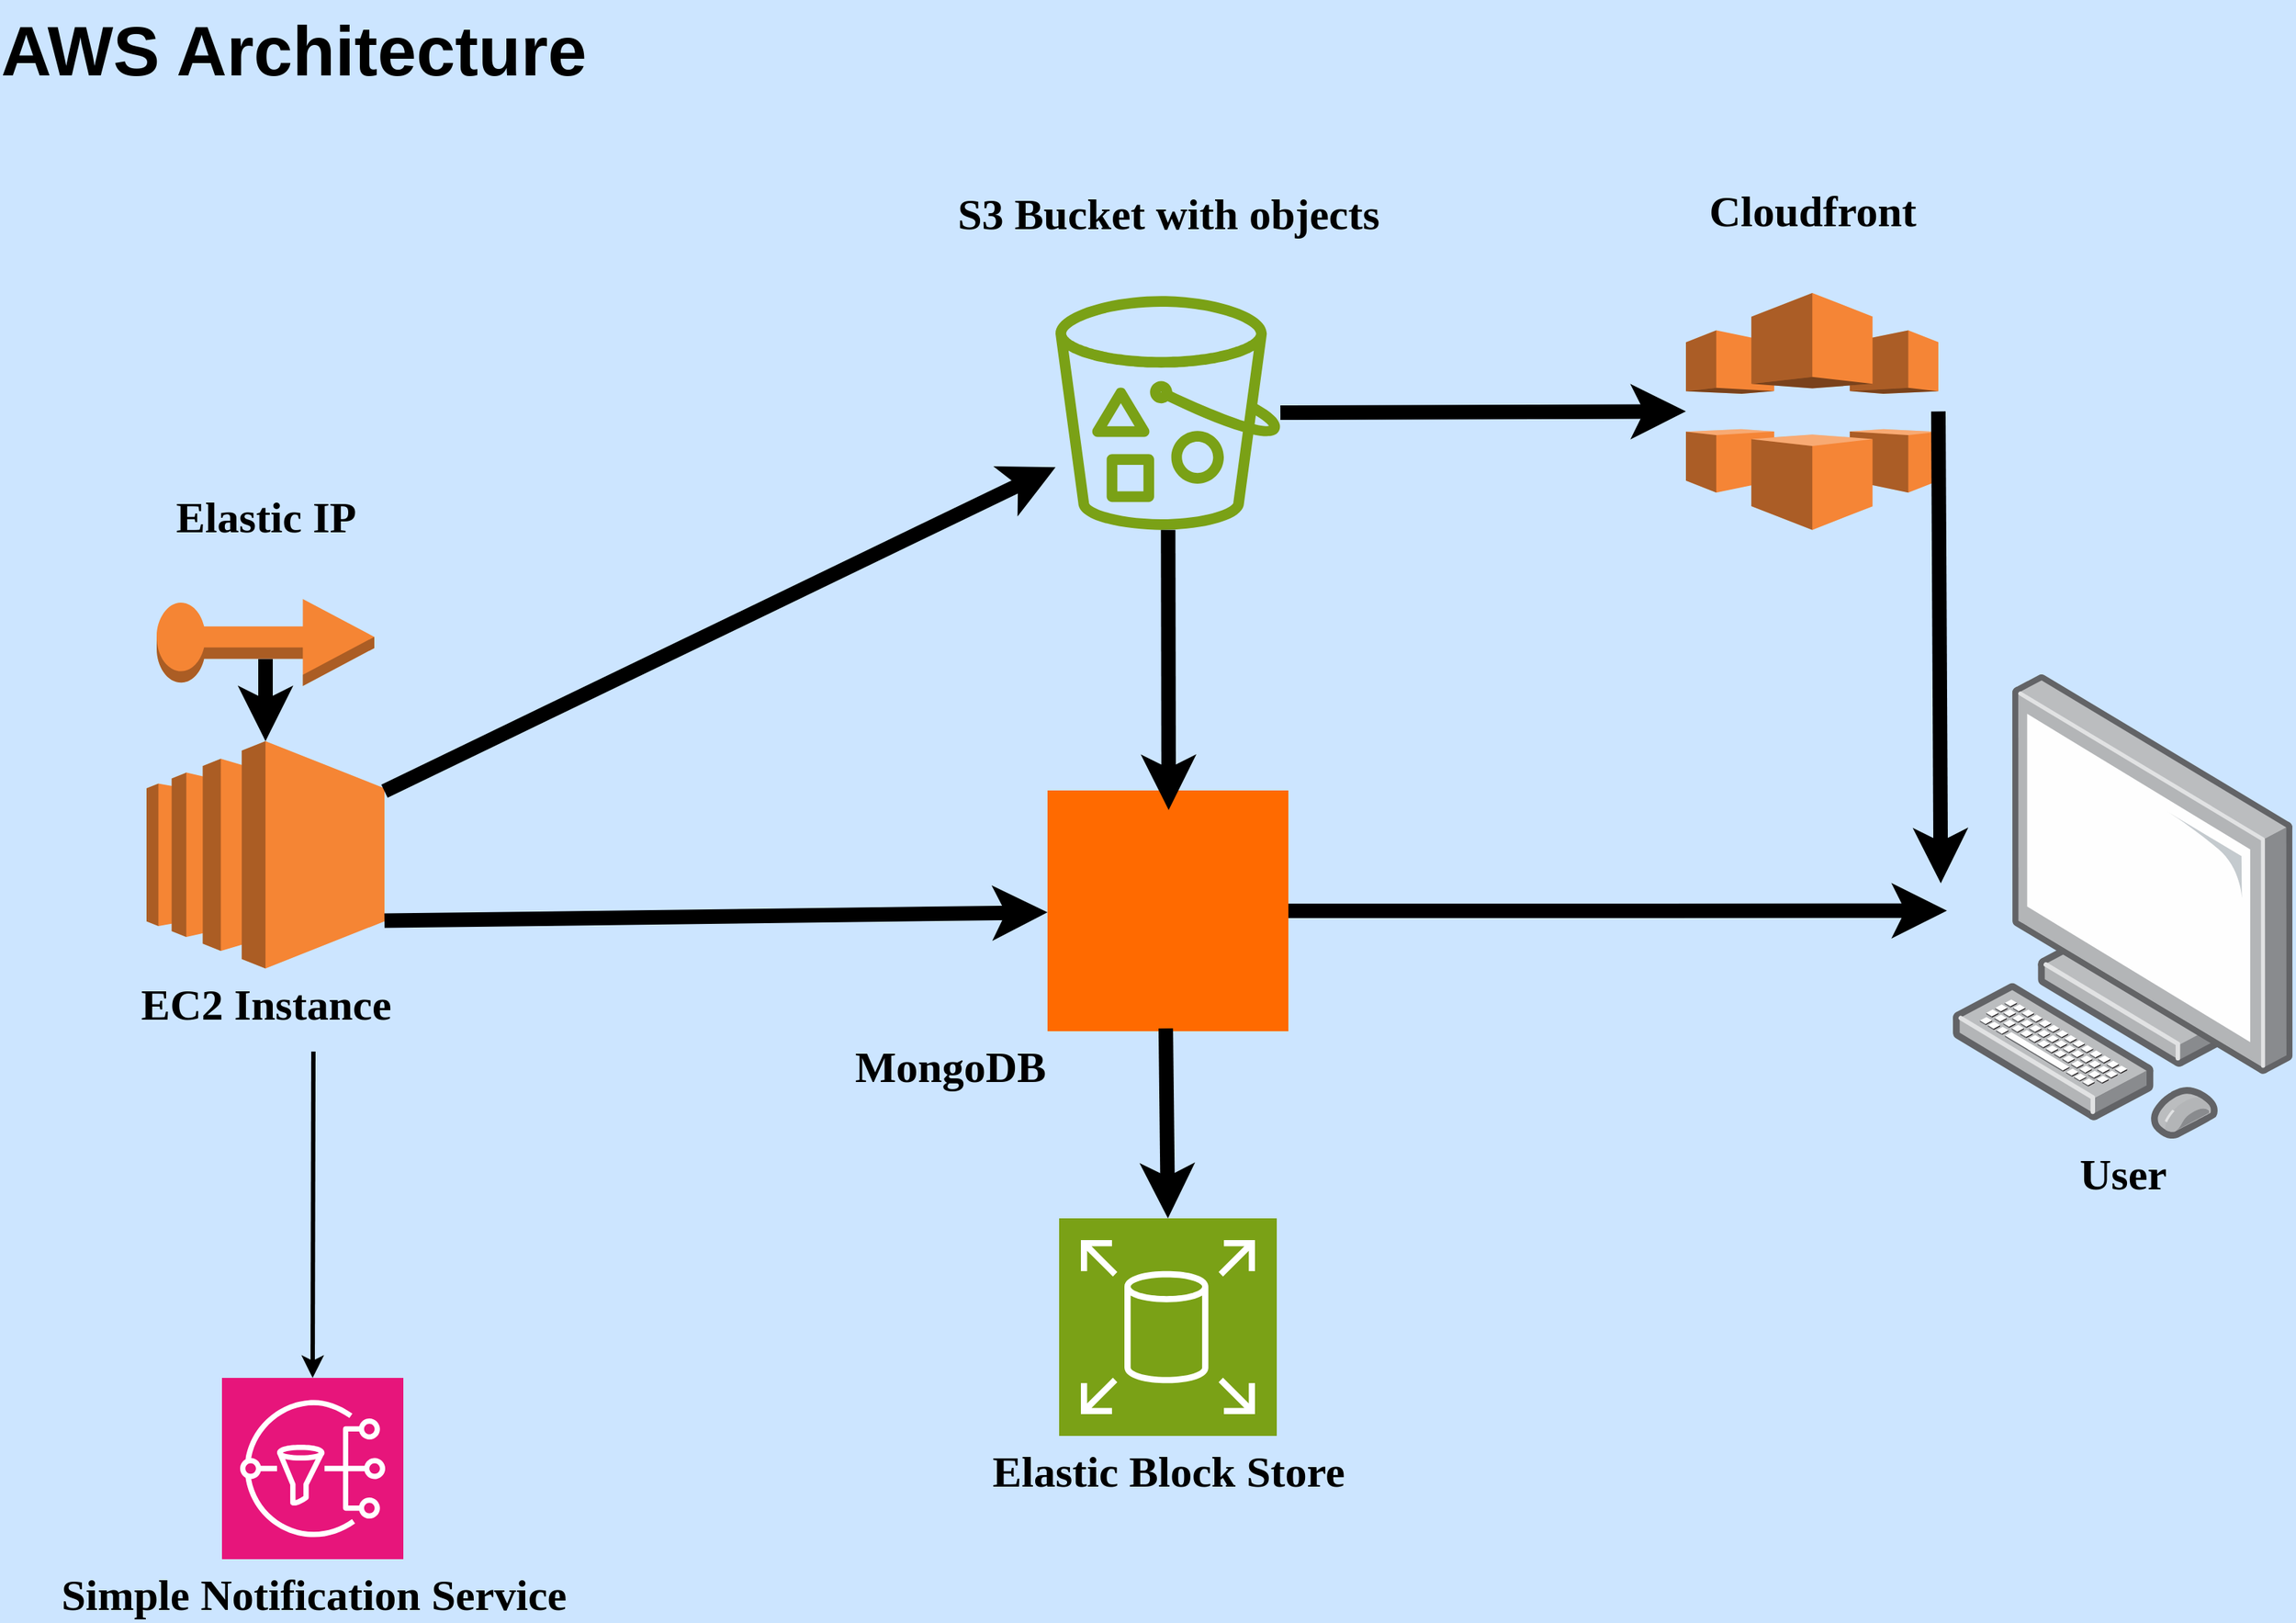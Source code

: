 <mxfile version="26.2.2">
  <diagram name="Page-1" id="7a6c530e-6e37-e111-ec74-82921da8cc10">
    <mxGraphModel dx="2312" dy="1315" grid="0" gridSize="10" guides="1" tooltips="1" connect="1" arrows="1" fold="1" page="1" pageScale="1.5" pageWidth="1169" pageHeight="826" background="#CCE5FF" math="0" shadow="0">
      <root>
        <mxCell id="0" style=";html=1;" />
        <mxCell id="1" style=";html=1;" parent="0" />
        <mxCell id="2FV92E6_kj3xv08Foaql-3" value="S3 Bucket with objects&lt;div&gt;&lt;br&gt;&lt;/div&gt;" style="sketch=0;outlineConnect=0;fontColor=#000000;gradientColor=none;fillColor=#7AA116;strokeColor=none;dashed=0;verticalLabelPosition=top;verticalAlign=bottom;align=center;html=1;fontSize=30;fontStyle=1;aspect=fixed;pointerEvents=1;shape=mxgraph.aws4.bucket_with_objects;labelPosition=center;movable=1;resizable=1;rotatable=1;deletable=1;editable=1;locked=0;connectable=1;fontFamily=Georgia;" parent="1" vertex="1">
          <mxGeometry x="759.5" y="227.14" width="155" height="161.2" as="geometry" />
        </mxCell>
        <mxCell id="2FV92E6_kj3xv08Foaql-4" value="MongoDB" style="points=[];aspect=fixed;html=1;align=right;shadow=0;dashed=0;fillColor=#FF6A00;strokeColor=none;shape=mxgraph.alibaba_cloud.mongodb;fontSize=30;verticalAlign=top;labelPosition=left;verticalLabelPosition=bottom;fontStyle=1;movable=1;resizable=1;rotatable=1;deletable=1;editable=1;locked=0;connectable=1;fontColor=#000000;fontFamily=Georgia;" parent="1" vertex="1">
          <mxGeometry x="754" y="568" width="166" height="166" as="geometry" />
        </mxCell>
        <mxCell id="2FV92E6_kj3xv08Foaql-5" value="EC2 Instance" style="outlineConnect=0;dashed=0;verticalLabelPosition=bottom;verticalAlign=top;align=center;html=1;shape=mxgraph.aws3.ec2;fillColor=#F58534;gradientColor=none;fontSize=30;fontStyle=1;aspect=fixed;movable=1;resizable=1;rotatable=1;deletable=1;editable=1;locked=0;connectable=1;fontColor=#000000;fontFamily=Georgia;" parent="1" vertex="1">
          <mxGeometry x="133" y="534" width="164" height="156.72" as="geometry" />
        </mxCell>
        <mxCell id="2FV92E6_kj3xv08Foaql-6" value="Cloudfront&lt;div&gt;&lt;br&gt;&lt;/div&gt;" style="outlineConnect=0;dashed=0;verticalLabelPosition=top;verticalAlign=bottom;align=center;html=1;shape=mxgraph.aws3.cloudfront;fillColor=#F58536;gradientColor=none;fontSize=30;labelPosition=center;fontStyle=1;aspect=fixed;movable=1;resizable=1;rotatable=1;deletable=1;editable=1;locked=0;connectable=1;fontColor=#000000;fontFamily=Georgia;" parent="1" vertex="1">
          <mxGeometry x="1194" y="225" width="174" height="163.34" as="geometry" />
        </mxCell>
        <mxCell id="2FV92E6_kj3xv08Foaql-7" value="&lt;font&gt;Elastic Block Store&lt;/font&gt;&lt;div&gt;&lt;br&gt;&lt;/div&gt;" style="sketch=0;points=[[0,0,0],[0.25,0,0],[0.5,0,0],[0.75,0,0],[1,0,0],[0,1,0],[0.25,1,0],[0.5,1,0],[0.75,1,0],[1,1,0],[0,0.25,0],[0,0.5,0],[0,0.75,0],[1,0.25,0],[1,0.5,0],[1,0.75,0]];outlineConnect=0;fontColor=#000000;fillColor=#7AA116;strokeColor=#ffffff;dashed=0;verticalLabelPosition=bottom;verticalAlign=top;align=center;html=1;fontSize=30;fontStyle=1;shape=mxgraph.aws4.resourceIcon;resIcon=mxgraph.aws4.elastic_block_store;aspect=fixed;movable=1;resizable=1;rotatable=1;deletable=1;editable=1;locked=0;connectable=1;fontFamily=Georgia;" parent="1" vertex="1">
          <mxGeometry x="762" y="863" width="150" height="150" as="geometry" />
        </mxCell>
        <mxCell id="2FV92E6_kj3xv08Foaql-10" value="&lt;div&gt;&lt;br&gt;&lt;/div&gt;" style="text;html=1;align=center;verticalAlign=middle;resizable=1;points=[];autosize=1;strokeColor=none;fillColor=none;fontSize=15;movable=1;rotatable=1;deletable=1;editable=1;locked=0;connectable=1;fontColor=#000000;fontFamily=Georgia;" parent="1" vertex="1">
          <mxGeometry x="373" y="792" width="18" height="30" as="geometry" />
        </mxCell>
        <mxCell id="2FV92E6_kj3xv08Foaql-11" value="Elastic IP&lt;div&gt;&lt;br&gt;&lt;/div&gt;" style="outlineConnect=0;dashed=0;verticalLabelPosition=top;verticalAlign=bottom;align=center;html=1;shape=mxgraph.aws3.elastic_ip;fillColor=#F58534;gradientColor=none;fontSize=30;labelPosition=center;fontStyle=1;aspect=fixed;movable=1;resizable=1;rotatable=1;deletable=1;editable=1;locked=0;connectable=1;fontColor=#000000;fontFamily=Georgia;" parent="1" vertex="1">
          <mxGeometry x="140" y="436" width="150" height="60" as="geometry" />
        </mxCell>
        <mxCell id="2FV92E6_kj3xv08Foaql-16" value="User" style="image;points=[];aspect=fixed;html=1;align=center;shadow=0;dashed=0;image=img/lib/allied_telesis/computer_and_terminals/Personal_Computer.svg;fontSize=30;labelBackgroundColor=none;fontStyle=1;movable=1;resizable=1;rotatable=1;deletable=1;editable=1;locked=0;connectable=1;fontColor=#000000;fontFamily=Georgia;" parent="1" vertex="1">
          <mxGeometry x="1377" y="488" width="236.12" height="320" as="geometry" />
        </mxCell>
        <mxCell id="2FV92E6_kj3xv08Foaql-20" value="" style="endArrow=classic;html=1;rounded=0;exitX=1;exitY=0.5;exitDx=0;exitDy=0;exitPerimeter=0;entryX=-0.031;entryY=0.45;entryDx=0;entryDy=0;entryPerimeter=0;strokeWidth=10;movable=1;resizable=1;rotatable=1;deletable=1;editable=1;locked=0;connectable=1;fontColor=#000000;fontFamily=Georgia;" parent="1" source="2FV92E6_kj3xv08Foaql-6" target="2FV92E6_kj3xv08Foaql-16" edge="1">
          <mxGeometry width="50" height="50" relative="1" as="geometry">
            <mxPoint x="1359" y="589" as="sourcePoint" />
            <mxPoint x="1511" y="593" as="targetPoint" />
          </mxGeometry>
        </mxCell>
        <mxCell id="2FV92E6_kj3xv08Foaql-21" value="" style="endArrow=classic;html=1;rounded=0;entryX=0;entryY=0.5;entryDx=0;entryDy=0;entryPerimeter=0;strokeWidth=10;movable=1;resizable=1;rotatable=1;deletable=1;editable=1;locked=0;connectable=1;fontColor=#000000;fontFamily=Georgia;" parent="1" source="2FV92E6_kj3xv08Foaql-3" target="2FV92E6_kj3xv08Foaql-6" edge="1">
          <mxGeometry width="50" height="50" relative="1" as="geometry">
            <mxPoint x="864" y="445" as="sourcePoint" />
            <mxPoint x="1021" y="491" as="targetPoint" />
          </mxGeometry>
        </mxCell>
        <mxCell id="2FV92E6_kj3xv08Foaql-23" value="" style="endArrow=classic;html=1;rounded=0;exitX=0.491;exitY=0.988;exitDx=0;exitDy=0;exitPerimeter=0;entryX=0.5;entryY=0;entryDx=0;entryDy=0;entryPerimeter=0;strokeWidth=10;movable=1;resizable=1;rotatable=1;deletable=1;editable=1;locked=0;connectable=1;fontColor=#000000;fontFamily=Georgia;" parent="1" source="2FV92E6_kj3xv08Foaql-4" target="2FV92E6_kj3xv08Foaql-7" edge="1">
          <mxGeometry width="50" height="50" relative="1" as="geometry">
            <mxPoint x="749.5" y="832" as="sourcePoint" />
            <mxPoint x="750" y="955" as="targetPoint" />
          </mxGeometry>
        </mxCell>
        <mxCell id="2FV92E6_kj3xv08Foaql-29" value="" style="endArrow=classic;html=1;rounded=0;entryX=0.503;entryY=0.081;entryDx=0;entryDy=0;entryPerimeter=0;strokeWidth=10;movable=1;resizable=1;rotatable=1;deletable=1;editable=1;locked=0;connectable=1;fontColor=#000000;fontFamily=Georgia;" parent="1" source="2FV92E6_kj3xv08Foaql-3" target="2FV92E6_kj3xv08Foaql-4" edge="1">
          <mxGeometry width="50" height="50" relative="1" as="geometry">
            <mxPoint x="749.5" y="448" as="sourcePoint" />
            <mxPoint x="750" y="571" as="targetPoint" />
          </mxGeometry>
        </mxCell>
        <mxCell id="2FV92E6_kj3xv08Foaql-31" value="" style="endArrow=classic;html=1;rounded=0;exitX=1;exitY=0.22;exitDx=0;exitDy=0;exitPerimeter=0;strokeWidth=10;movable=1;resizable=1;rotatable=1;deletable=1;editable=1;locked=0;connectable=1;fontColor=#000000;fontFamily=Georgia;" parent="1" source="2FV92E6_kj3xv08Foaql-5" target="2FV92E6_kj3xv08Foaql-3" edge="1">
          <mxGeometry width="50" height="50" relative="1" as="geometry">
            <mxPoint x="327" y="559" as="sourcePoint" />
            <mxPoint x="488" y="366" as="targetPoint" />
          </mxGeometry>
        </mxCell>
        <mxCell id="2FV92E6_kj3xv08Foaql-32" value="" style="endArrow=classic;html=1;rounded=0;exitX=1;exitY=0.79;exitDx=0;exitDy=0;exitPerimeter=0;strokeWidth=10;movable=1;resizable=1;rotatable=1;deletable=1;editable=1;locked=0;connectable=1;fontColor=#000000;fontFamily=Georgia;" parent="1" source="2FV92E6_kj3xv08Foaql-5" target="2FV92E6_kj3xv08Foaql-4" edge="1">
          <mxGeometry width="50" height="50" relative="1" as="geometry">
            <mxPoint x="329" y="654" as="sourcePoint" />
            <mxPoint x="677" y="651" as="targetPoint" />
          </mxGeometry>
        </mxCell>
        <mxCell id="2FV92E6_kj3xv08Foaql-33" value="" style="endArrow=classic;html=1;rounded=0;entryX=0.5;entryY=0;entryDx=0;entryDy=0;entryPerimeter=0;exitX=0.5;exitY=0.69;exitDx=0;exitDy=0;exitPerimeter=0;verticalAlign=bottom;labelPosition=left;verticalLabelPosition=top;align=right;strokeWidth=10;movable=1;resizable=1;rotatable=1;deletable=1;editable=1;locked=0;connectable=1;fontColor=#000000;fontFamily=Georgia;" parent="1" source="2FV92E6_kj3xv08Foaql-11" target="2FV92E6_kj3xv08Foaql-5" edge="1">
          <mxGeometry width="50" height="50" relative="1" as="geometry">
            <mxPoint x="233" y="447" as="sourcePoint" />
            <mxPoint x="233" y="515" as="targetPoint" />
          </mxGeometry>
        </mxCell>
        <mxCell id="2FV92E6_kj3xv08Foaql-34" style="edgeStyle=orthogonalEdgeStyle;rounded=0;orthogonalLoop=1;jettySize=auto;html=1;entryX=-0.013;entryY=0.509;entryDx=0;entryDy=0;entryPerimeter=0;fontSize=15;strokeWidth=10;movable=1;resizable=1;rotatable=1;deletable=1;editable=1;locked=0;connectable=1;fontColor=#000000;fontFamily=Georgia;" parent="1" source="2FV92E6_kj3xv08Foaql-4" target="2FV92E6_kj3xv08Foaql-16" edge="1">
          <mxGeometry relative="1" as="geometry" />
        </mxCell>
        <mxCell id="maR94bAQzjeONWRQdzdn-1" value="Simple Notification Service" style="sketch=0;points=[[0,0,0],[0.25,0,0],[0.5,0,0],[0.75,0,0],[1,0,0],[0,1,0],[0.25,1,0],[0.5,1,0],[0.75,1,0],[1,1,0],[0,0.25,0],[0,0.5,0],[0,0.75,0],[1,0.25,0],[1,0.5,0],[1,0.75,0]];outlineConnect=0;fontColor=#000000;fillColor=#E7157B;strokeColor=#ffffff;dashed=0;verticalLabelPosition=bottom;verticalAlign=top;align=center;html=1;fontSize=30;fontStyle=1;aspect=fixed;shape=mxgraph.aws4.resourceIcon;resIcon=mxgraph.aws4.sns;fontFamily=Georgia;" vertex="1" parent="1">
          <mxGeometry x="185" y="973" width="125" height="125" as="geometry" />
        </mxCell>
        <mxCell id="maR94bAQzjeONWRQdzdn-9" value="" style="endArrow=classic;html=1;rounded=0;entryX=0.5;entryY=0;entryDx=0;entryDy=0;entryPerimeter=0;jumpStyle=gap;strokeWidth=3;" edge="1" parent="1" target="maR94bAQzjeONWRQdzdn-1">
          <mxGeometry width="50" height="50" relative="1" as="geometry">
            <mxPoint x="248" y="748" as="sourcePoint" />
            <mxPoint x="422" y="853" as="targetPoint" />
          </mxGeometry>
        </mxCell>
        <mxCell id="maR94bAQzjeONWRQdzdn-10" value="AWS Architecture&lt;div&gt;&lt;br&gt;&lt;/div&gt;" style="text;html=1;align=center;verticalAlign=middle;resizable=0;points=[];autosize=1;strokeColor=none;fillColor=none;fontSize=48;fontStyle=1" vertex="1" parent="1">
          <mxGeometry x="37" y="23" width="394" height="127" as="geometry" />
        </mxCell>
      </root>
    </mxGraphModel>
  </diagram>
</mxfile>
